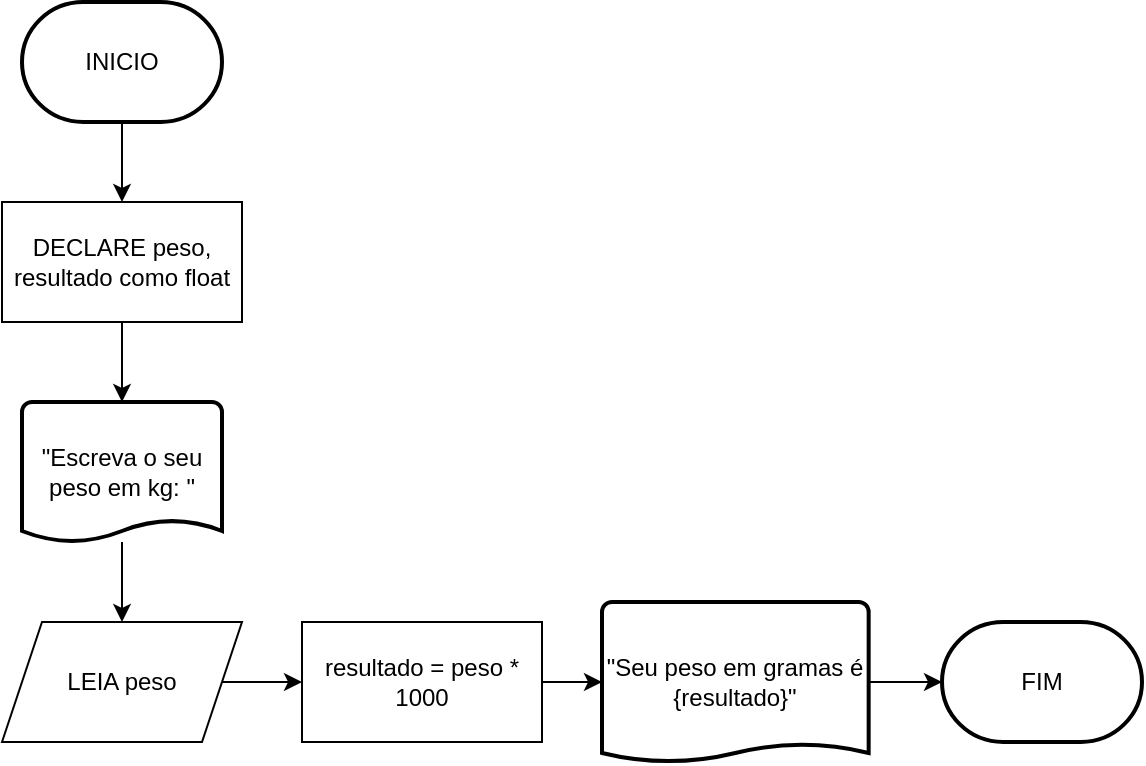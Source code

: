 <mxfile version="21.7.2" type="device">
  <diagram name="Page-1" id="eheVkf2clcfVZ4fpYeqF">
    <mxGraphModel dx="1908" dy="1204" grid="1" gridSize="10" guides="1" tooltips="1" connect="1" arrows="1" fold="1" page="1" pageScale="1" pageWidth="850" pageHeight="1100" math="0" shadow="0">
      <root>
        <mxCell id="0" />
        <mxCell id="1" parent="0" />
        <mxCell id="m1fqyfCDWd-JdiW6XqTL-1" value="&lt;div&gt;FIM&lt;/div&gt;" style="strokeWidth=2;html=1;shape=mxgraph.flowchart.terminator;whiteSpace=wrap;" vertex="1" parent="1">
          <mxGeometry x="610" y="670" width="100" height="60" as="geometry" />
        </mxCell>
        <mxCell id="m1fqyfCDWd-JdiW6XqTL-4" value="" style="edgeStyle=orthogonalEdgeStyle;rounded=0;orthogonalLoop=1;jettySize=auto;html=1;" edge="1" parent="1" source="m1fqyfCDWd-JdiW6XqTL-2" target="m1fqyfCDWd-JdiW6XqTL-3">
          <mxGeometry relative="1" as="geometry" />
        </mxCell>
        <mxCell id="m1fqyfCDWd-JdiW6XqTL-2" value="INICIO" style="strokeWidth=2;html=1;shape=mxgraph.flowchart.terminator;whiteSpace=wrap;" vertex="1" parent="1">
          <mxGeometry x="150" y="360" width="100" height="60" as="geometry" />
        </mxCell>
        <mxCell id="m1fqyfCDWd-JdiW6XqTL-7" value="" style="edgeStyle=orthogonalEdgeStyle;rounded=0;orthogonalLoop=1;jettySize=auto;html=1;" edge="1" parent="1" source="m1fqyfCDWd-JdiW6XqTL-3" target="m1fqyfCDWd-JdiW6XqTL-5">
          <mxGeometry relative="1" as="geometry" />
        </mxCell>
        <mxCell id="m1fqyfCDWd-JdiW6XqTL-3" value="DECLARE peso, resultado como float" style="rounded=0;whiteSpace=wrap;html=1;" vertex="1" parent="1">
          <mxGeometry x="140" y="460" width="120" height="60" as="geometry" />
        </mxCell>
        <mxCell id="m1fqyfCDWd-JdiW6XqTL-8" value="" style="edgeStyle=orthogonalEdgeStyle;rounded=0;orthogonalLoop=1;jettySize=auto;html=1;" edge="1" parent="1" source="m1fqyfCDWd-JdiW6XqTL-5" target="m1fqyfCDWd-JdiW6XqTL-6">
          <mxGeometry relative="1" as="geometry" />
        </mxCell>
        <mxCell id="m1fqyfCDWd-JdiW6XqTL-5" value="&quot;Escreva o seu peso em kg: &quot;" style="strokeWidth=2;html=1;shape=mxgraph.flowchart.document2;whiteSpace=wrap;size=0.157;" vertex="1" parent="1">
          <mxGeometry x="150" y="560" width="100" height="70" as="geometry" />
        </mxCell>
        <mxCell id="m1fqyfCDWd-JdiW6XqTL-11" value="" style="edgeStyle=orthogonalEdgeStyle;rounded=0;orthogonalLoop=1;jettySize=auto;html=1;" edge="1" parent="1" source="m1fqyfCDWd-JdiW6XqTL-6" target="m1fqyfCDWd-JdiW6XqTL-9">
          <mxGeometry relative="1" as="geometry" />
        </mxCell>
        <mxCell id="m1fqyfCDWd-JdiW6XqTL-6" value="LEIA peso" style="shape=parallelogram;perimeter=parallelogramPerimeter;whiteSpace=wrap;html=1;fixedSize=1;" vertex="1" parent="1">
          <mxGeometry x="140" y="670" width="120" height="60" as="geometry" />
        </mxCell>
        <mxCell id="m1fqyfCDWd-JdiW6XqTL-12" value="" style="edgeStyle=orthogonalEdgeStyle;rounded=0;orthogonalLoop=1;jettySize=auto;html=1;" edge="1" parent="1" source="m1fqyfCDWd-JdiW6XqTL-9" target="m1fqyfCDWd-JdiW6XqTL-10">
          <mxGeometry relative="1" as="geometry" />
        </mxCell>
        <mxCell id="m1fqyfCDWd-JdiW6XqTL-9" value="resultado = peso * 1000" style="rounded=0;whiteSpace=wrap;html=1;" vertex="1" parent="1">
          <mxGeometry x="290" y="670" width="120" height="60" as="geometry" />
        </mxCell>
        <mxCell id="m1fqyfCDWd-JdiW6XqTL-13" value="" style="edgeStyle=orthogonalEdgeStyle;rounded=0;orthogonalLoop=1;jettySize=auto;html=1;" edge="1" parent="1" source="m1fqyfCDWd-JdiW6XqTL-10" target="m1fqyfCDWd-JdiW6XqTL-1">
          <mxGeometry relative="1" as="geometry" />
        </mxCell>
        <mxCell id="m1fqyfCDWd-JdiW6XqTL-10" value="&quot;Seu peso em gramas é {resultado}&quot;" style="strokeWidth=2;html=1;shape=mxgraph.flowchart.document2;whiteSpace=wrap;size=0.113;" vertex="1" parent="1">
          <mxGeometry x="440" y="660" width="133.33" height="80" as="geometry" />
        </mxCell>
      </root>
    </mxGraphModel>
  </diagram>
</mxfile>
